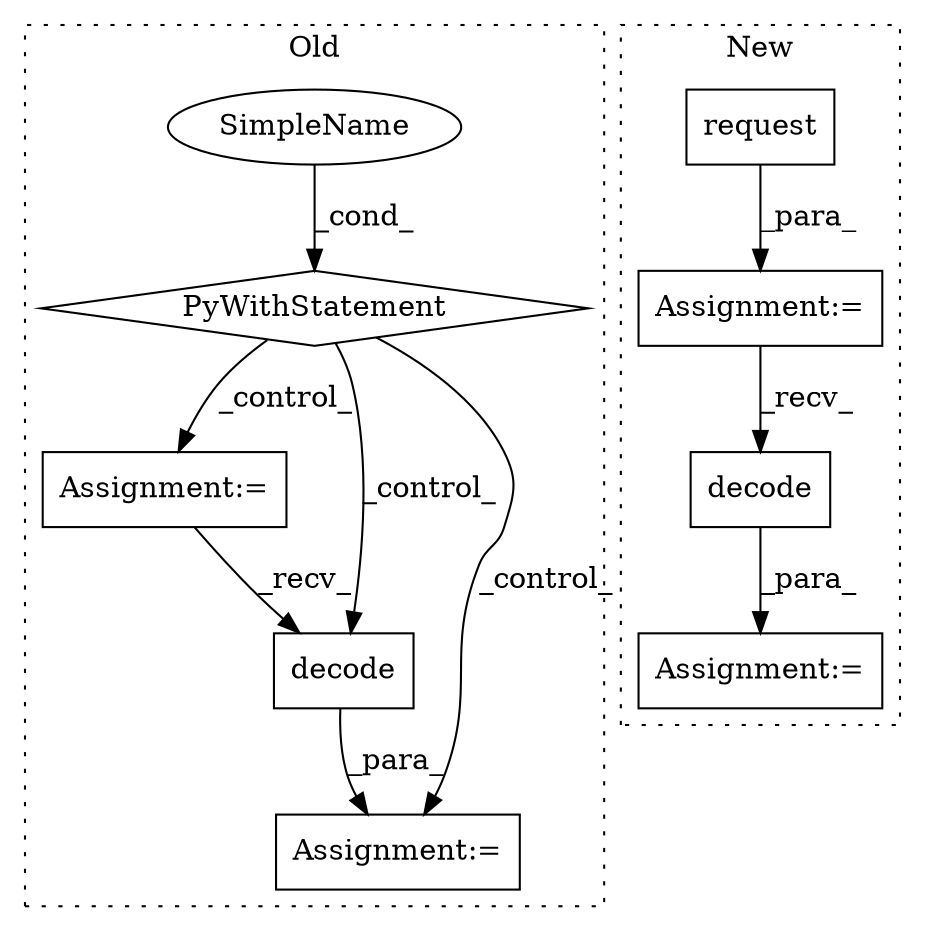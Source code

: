 digraph G {
subgraph cluster0 {
1 [label="PyWithStatement" a="104" s="8933,8962" l="10,2" shape="diamond"];
3 [label="SimpleName" a="42" s="" l="" shape="ellipse"];
4 [label="Assignment:=" a="7" s="8984" l="4" shape="box"];
5 [label="decode" a="32" s="9089,9103" l="7,1" shape="box"];
8 [label="Assignment:=" a="7" s="9065" l="2" shape="box"];
label = "Old";
style="dotted";
}
subgraph cluster1 {
2 [label="request" a="32" s="9055,9079" l="8,1" shape="box"];
6 [label="decode" a="32" s="9374,9388" l="7,1" shape="box"];
7 [label="Assignment:=" a="7" s="9354" l="2" shape="box"];
9 [label="Assignment:=" a="7" s="9050" l="1" shape="box"];
label = "New";
style="dotted";
}
1 -> 5 [label="_control_"];
1 -> 4 [label="_control_"];
1 -> 8 [label="_control_"];
2 -> 9 [label="_para_"];
3 -> 1 [label="_cond_"];
4 -> 5 [label="_recv_"];
5 -> 8 [label="_para_"];
6 -> 7 [label="_para_"];
9 -> 6 [label="_recv_"];
}